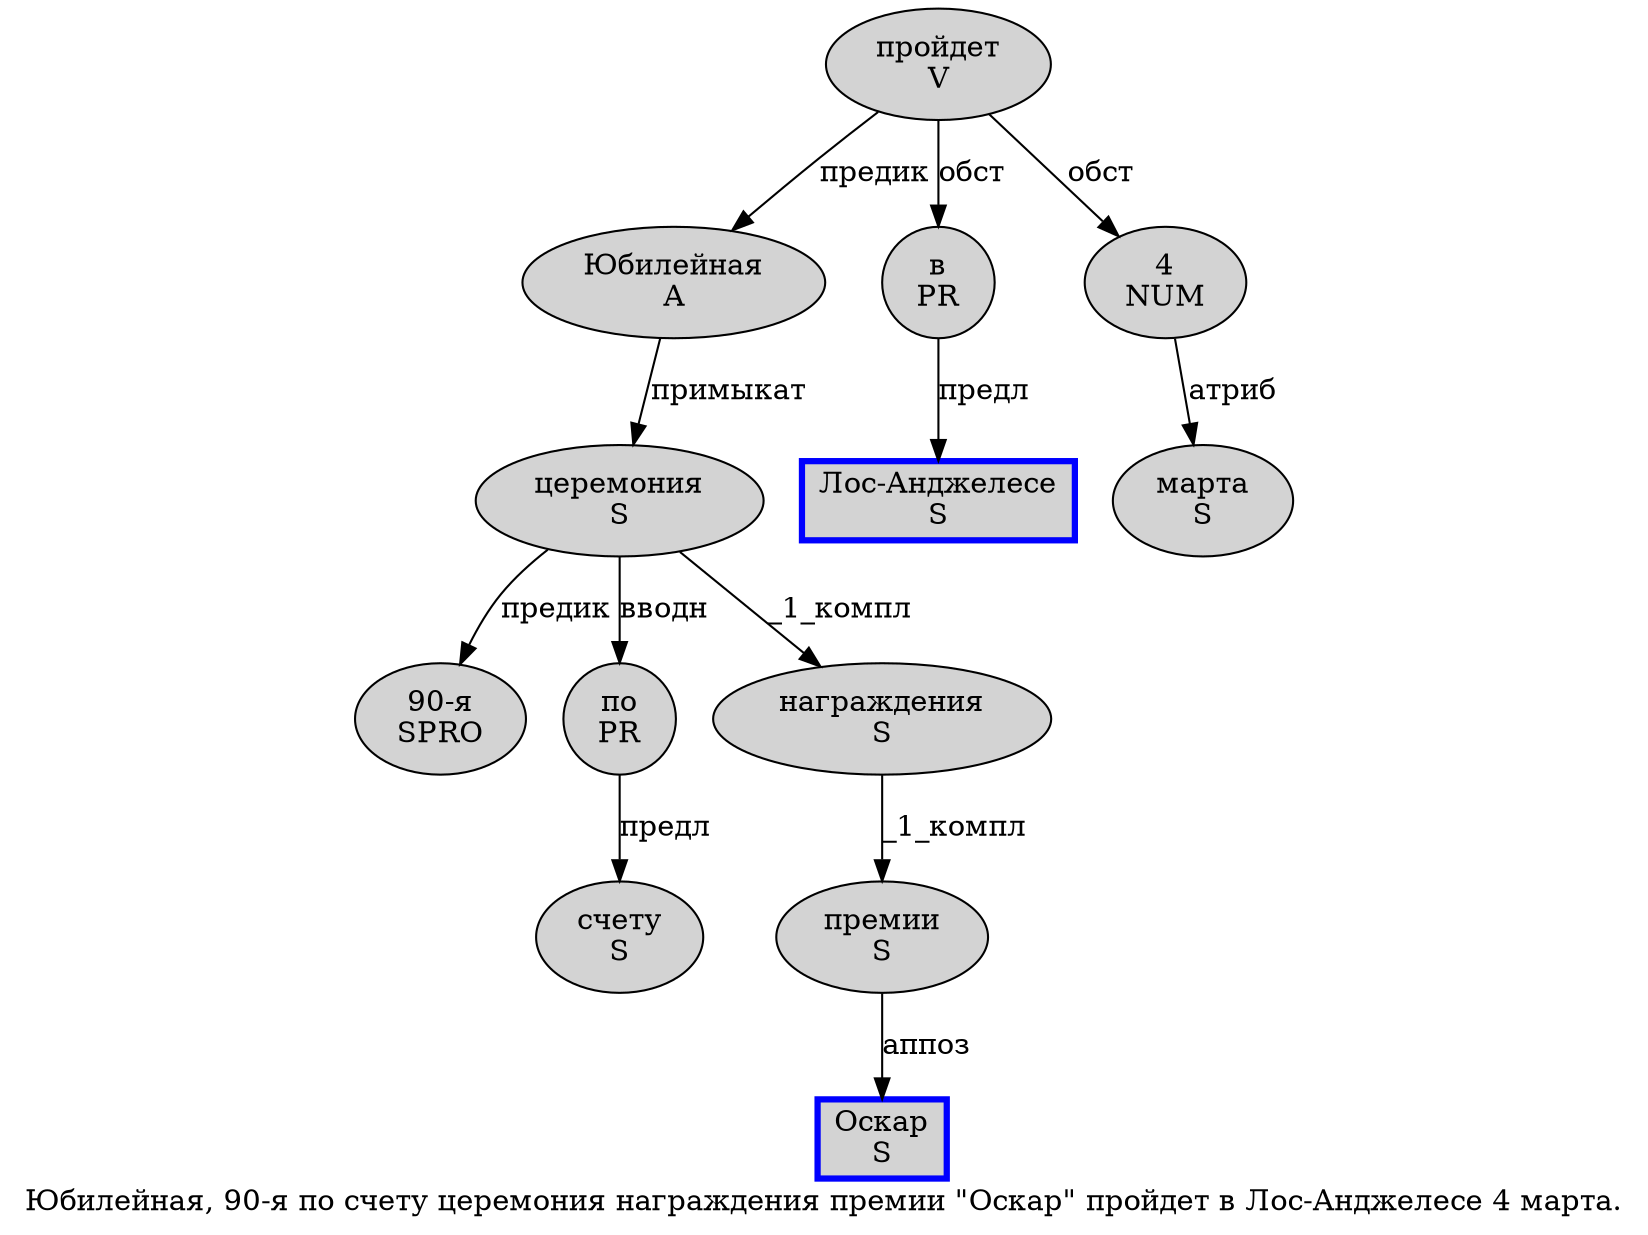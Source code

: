 digraph SENTENCE_1625 {
	graph [label="Юбилейная, 90-я по счету церемония награждения премии \"Оскар\" пройдет в Лос-Анджелесе 4 марта."]
	node [style=filled]
		0 [label="Юбилейная
A" color="" fillcolor=lightgray penwidth=1 shape=ellipse]
		2 [label="90-я
SPRO" color="" fillcolor=lightgray penwidth=1 shape=ellipse]
		3 [label="по
PR" color="" fillcolor=lightgray penwidth=1 shape=ellipse]
		4 [label="счету
S" color="" fillcolor=lightgray penwidth=1 shape=ellipse]
		5 [label="церемония
S" color="" fillcolor=lightgray penwidth=1 shape=ellipse]
		6 [label="награждения
S" color="" fillcolor=lightgray penwidth=1 shape=ellipse]
		7 [label="премии
S" color="" fillcolor=lightgray penwidth=1 shape=ellipse]
		9 [label="Оскар
S" color=blue fillcolor=lightgray penwidth=3 shape=box]
		11 [label="пройдет
V" color="" fillcolor=lightgray penwidth=1 shape=ellipse]
		12 [label="в
PR" color="" fillcolor=lightgray penwidth=1 shape=ellipse]
		13 [label="Лос-Анджелесе
S" color=blue fillcolor=lightgray penwidth=3 shape=box]
		14 [label="4
NUM" color="" fillcolor=lightgray penwidth=1 shape=ellipse]
		15 [label="марта
S" color="" fillcolor=lightgray penwidth=1 shape=ellipse]
			11 -> 0 [label="предик"]
			11 -> 12 [label="обст"]
			11 -> 14 [label="обст"]
			0 -> 5 [label="примыкат"]
			3 -> 4 [label="предл"]
			14 -> 15 [label="атриб"]
			6 -> 7 [label="_1_компл"]
			7 -> 9 [label="аппоз"]
			5 -> 2 [label="предик"]
			5 -> 3 [label="вводн"]
			5 -> 6 [label="_1_компл"]
			12 -> 13 [label="предл"]
}